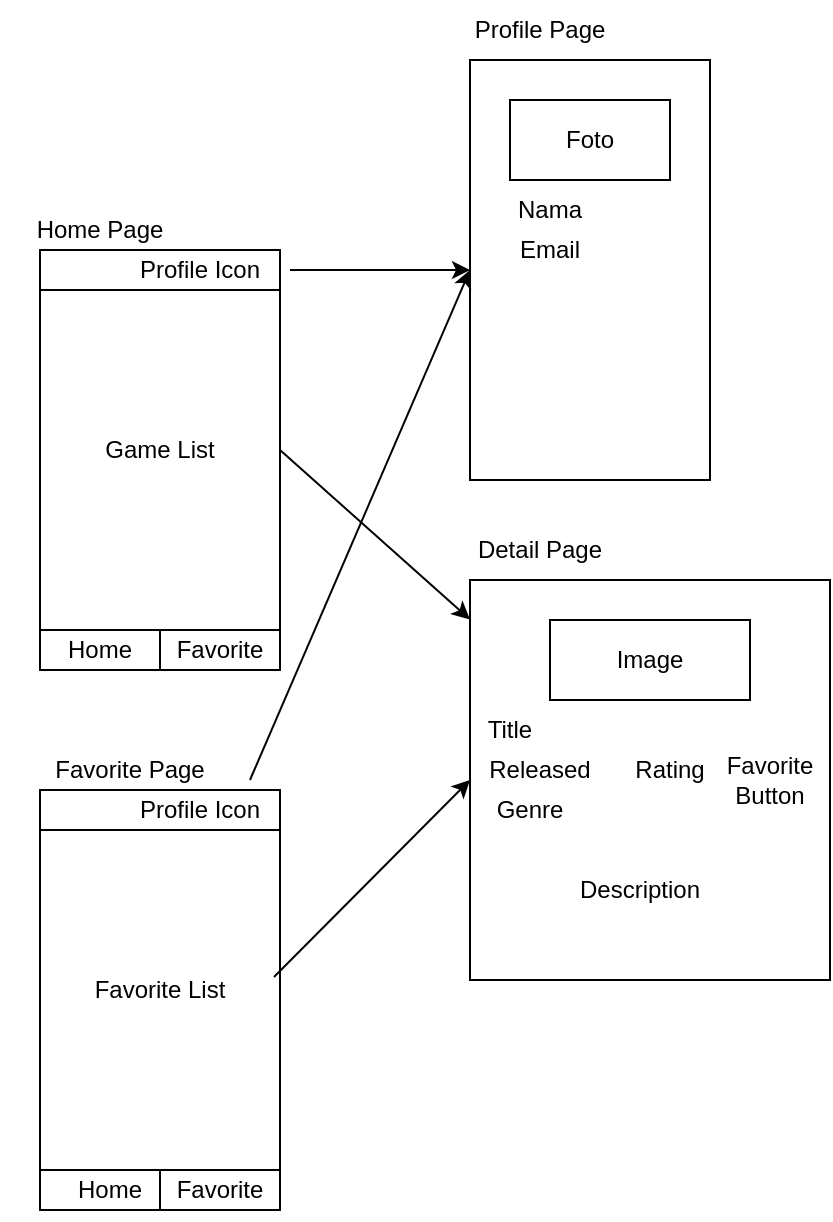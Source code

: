 <mxfile version="20.8.22" type="device"><diagram name="Page-1" id="FfgaSnLzD7kAFWNabFd_"><mxGraphModel dx="954" dy="623" grid="1" gridSize="10" guides="1" tooltips="1" connect="1" arrows="1" fold="1" page="1" pageScale="1" pageWidth="850" pageHeight="1100" math="0" shadow="0"><root><mxCell id="0"/><mxCell id="1" parent="0"/><mxCell id="BfJdRgmZqnD23u1lO2nX-2" value="" style="rounded=0;whiteSpace=wrap;html=1;" parent="1" vertex="1"><mxGeometry x="240" y="110" width="120" height="210" as="geometry"/></mxCell><mxCell id="BfJdRgmZqnD23u1lO2nX-3" value="" style="rounded=0;whiteSpace=wrap;html=1;" parent="1" vertex="1"><mxGeometry x="240" y="370" width="180" height="200" as="geometry"/></mxCell><mxCell id="BfJdRgmZqnD23u1lO2nX-4" value="" style="endArrow=classic;html=1;rounded=0;exitX=1;exitY=0.5;exitDx=0;exitDy=0;" parent="1" source="SCdzK9Bag8z_5tdaBmpp-9" target="BfJdRgmZqnD23u1lO2nX-3" edge="1"><mxGeometry width="50" height="50" relative="1" as="geometry"><mxPoint x="190" y="400" as="sourcePoint"/><mxPoint x="190" y="350" as="targetPoint"/></mxGeometry></mxCell><mxCell id="BfJdRgmZqnD23u1lO2nX-8" value="" style="endArrow=classic;html=1;rounded=0;entryX=0;entryY=0.5;entryDx=0;entryDy=0;" parent="1" target="BfJdRgmZqnD23u1lO2nX-2" edge="1"><mxGeometry width="50" height="50" relative="1" as="geometry"><mxPoint x="150" y="215" as="sourcePoint"/><mxPoint x="450" y="320" as="targetPoint"/></mxGeometry></mxCell><mxCell id="BfJdRgmZqnD23u1lO2nX-9" value="Nama" style="text;html=1;strokeColor=none;fillColor=none;align=center;verticalAlign=middle;whiteSpace=wrap;rounded=0;" parent="1" vertex="1"><mxGeometry x="250" y="170" width="60" height="30" as="geometry"/></mxCell><mxCell id="BfJdRgmZqnD23u1lO2nX-10" value="Email" style="text;html=1;strokeColor=none;fillColor=none;align=center;verticalAlign=middle;whiteSpace=wrap;rounded=0;" parent="1" vertex="1"><mxGeometry x="250" y="190" width="60" height="30" as="geometry"/></mxCell><mxCell id="BfJdRgmZqnD23u1lO2nX-11" value="Foto" style="rounded=0;whiteSpace=wrap;html=1;" parent="1" vertex="1"><mxGeometry x="260" y="130" width="80" height="40" as="geometry"/></mxCell><mxCell id="BfJdRgmZqnD23u1lO2nX-12" value="Image" style="rounded=0;whiteSpace=wrap;html=1;" parent="1" vertex="1"><mxGeometry x="280" y="390" width="100" height="40" as="geometry"/></mxCell><mxCell id="BfJdRgmZqnD23u1lO2nX-13" value="Title" style="text;html=1;strokeColor=none;fillColor=none;align=center;verticalAlign=middle;whiteSpace=wrap;rounded=0;" parent="1" vertex="1"><mxGeometry x="230" y="430" width="60" height="30" as="geometry"/></mxCell><mxCell id="BfJdRgmZqnD23u1lO2nX-14" value="Description" style="text;html=1;strokeColor=none;fillColor=none;align=center;verticalAlign=middle;whiteSpace=wrap;rounded=0;" parent="1" vertex="1"><mxGeometry x="265" y="510" width="120" height="30" as="geometry"/></mxCell><mxCell id="BfJdRgmZqnD23u1lO2nX-15" value="Detail Page" style="text;html=1;strokeColor=none;fillColor=none;align=center;verticalAlign=middle;whiteSpace=wrap;rounded=0;" parent="1" vertex="1"><mxGeometry x="240" y="340" width="70" height="30" as="geometry"/></mxCell><mxCell id="BfJdRgmZqnD23u1lO2nX-16" value="Profile Page" style="text;html=1;strokeColor=none;fillColor=none;align=center;verticalAlign=middle;whiteSpace=wrap;rounded=0;" parent="1" vertex="1"><mxGeometry x="240" y="80" width="70" height="30" as="geometry"/></mxCell><mxCell id="BfJdRgmZqnD23u1lO2nX-17" value="Home Page" style="text;html=1;strokeColor=none;fillColor=none;align=center;verticalAlign=middle;whiteSpace=wrap;rounded=0;" parent="1" vertex="1"><mxGeometry x="20" y="180" width="70" height="30" as="geometry"/></mxCell><mxCell id="ytoBaJmcqoSz9X2B1DP--1" value="Released" style="text;html=1;strokeColor=none;fillColor=none;align=center;verticalAlign=middle;whiteSpace=wrap;rounded=0;" parent="1" vertex="1"><mxGeometry x="245" y="450" width="60" height="30" as="geometry"/></mxCell><mxCell id="ytoBaJmcqoSz9X2B1DP--2" value="Rating" style="text;html=1;strokeColor=none;fillColor=none;align=center;verticalAlign=middle;whiteSpace=wrap;rounded=0;" parent="1" vertex="1"><mxGeometry x="310" y="450" width="60" height="30" as="geometry"/></mxCell><mxCell id="ytoBaJmcqoSz9X2B1DP--3" value="Genre" style="text;html=1;strokeColor=none;fillColor=none;align=center;verticalAlign=middle;whiteSpace=wrap;rounded=0;" parent="1" vertex="1"><mxGeometry x="240" y="470" width="60" height="30" as="geometry"/></mxCell><mxCell id="SCdzK9Bag8z_5tdaBmpp-1" value="" style="rounded=0;whiteSpace=wrap;html=1;" vertex="1" parent="1"><mxGeometry x="25" y="475" width="120" height="200" as="geometry"/></mxCell><mxCell id="SCdzK9Bag8z_5tdaBmpp-2" value="Favorite List" style="text;html=1;strokeColor=none;fillColor=none;align=center;verticalAlign=middle;whiteSpace=wrap;rounded=0;" vertex="1" parent="1"><mxGeometry x="30" y="545" width="110" height="60" as="geometry"/></mxCell><mxCell id="SCdzK9Bag8z_5tdaBmpp-3" value="" style="rounded=0;whiteSpace=wrap;html=1;" vertex="1" parent="1"><mxGeometry x="25" y="665" width="120" height="20" as="geometry"/></mxCell><mxCell id="SCdzK9Bag8z_5tdaBmpp-4" value="" style="rounded=0;whiteSpace=wrap;html=1;" vertex="1" parent="1"><mxGeometry x="25" y="665" width="60" height="20" as="geometry"/></mxCell><mxCell id="SCdzK9Bag8z_5tdaBmpp-5" value="Home" style="text;html=1;strokeColor=none;fillColor=none;align=center;verticalAlign=middle;whiteSpace=wrap;rounded=0;" vertex="1" parent="1"><mxGeometry x="10" y="660" width="100" height="30" as="geometry"/></mxCell><mxCell id="SCdzK9Bag8z_5tdaBmpp-6" value="Favorite" style="text;html=1;strokeColor=none;fillColor=none;align=center;verticalAlign=middle;whiteSpace=wrap;rounded=0;" vertex="1" parent="1"><mxGeometry x="65" y="660" width="100" height="30" as="geometry"/></mxCell><mxCell id="SCdzK9Bag8z_5tdaBmpp-7" value="" style="rounded=0;whiteSpace=wrap;html=1;" vertex="1" parent="1"><mxGeometry x="25" y="475" width="120" height="20" as="geometry"/></mxCell><mxCell id="SCdzK9Bag8z_5tdaBmpp-8" value="Profile Icon" style="text;html=1;strokeColor=none;fillColor=none;align=center;verticalAlign=middle;whiteSpace=wrap;rounded=0;" vertex="1" parent="1"><mxGeometry x="55" y="470" width="100" height="30" as="geometry"/></mxCell><mxCell id="SCdzK9Bag8z_5tdaBmpp-9" value="" style="rounded=0;whiteSpace=wrap;html=1;" vertex="1" parent="1"><mxGeometry x="25" y="205" width="120" height="200" as="geometry"/></mxCell><mxCell id="SCdzK9Bag8z_5tdaBmpp-10" value="Game List" style="text;html=1;strokeColor=none;fillColor=none;align=center;verticalAlign=middle;whiteSpace=wrap;rounded=0;" vertex="1" parent="1"><mxGeometry x="30" y="275" width="110" height="60" as="geometry"/></mxCell><mxCell id="SCdzK9Bag8z_5tdaBmpp-11" value="" style="rounded=0;whiteSpace=wrap;html=1;" vertex="1" parent="1"><mxGeometry x="25" y="395" width="120" height="20" as="geometry"/></mxCell><mxCell id="SCdzK9Bag8z_5tdaBmpp-12" value="" style="rounded=0;whiteSpace=wrap;html=1;" vertex="1" parent="1"><mxGeometry x="25" y="395" width="60" height="20" as="geometry"/></mxCell><mxCell id="SCdzK9Bag8z_5tdaBmpp-13" value="Home" style="text;html=1;strokeColor=none;fillColor=none;align=center;verticalAlign=middle;whiteSpace=wrap;rounded=0;" vertex="1" parent="1"><mxGeometry x="5" y="390" width="100" height="30" as="geometry"/></mxCell><mxCell id="SCdzK9Bag8z_5tdaBmpp-14" value="Favorite" style="text;html=1;strokeColor=none;fillColor=none;align=center;verticalAlign=middle;whiteSpace=wrap;rounded=0;" vertex="1" parent="1"><mxGeometry x="65" y="390" width="100" height="30" as="geometry"/></mxCell><mxCell id="SCdzK9Bag8z_5tdaBmpp-15" value="" style="rounded=0;whiteSpace=wrap;html=1;" vertex="1" parent="1"><mxGeometry x="25" y="205" width="120" height="20" as="geometry"/></mxCell><mxCell id="SCdzK9Bag8z_5tdaBmpp-16" value="Profile Icon" style="text;html=1;strokeColor=none;fillColor=none;align=center;verticalAlign=middle;whiteSpace=wrap;rounded=0;" vertex="1" parent="1"><mxGeometry x="55" y="200" width="100" height="30" as="geometry"/></mxCell><mxCell id="SCdzK9Bag8z_5tdaBmpp-17" value="Favorite Page" style="text;html=1;strokeColor=none;fillColor=none;align=center;verticalAlign=middle;whiteSpace=wrap;rounded=0;" vertex="1" parent="1"><mxGeometry x="25" y="450" width="90" height="30" as="geometry"/></mxCell><mxCell id="SCdzK9Bag8z_5tdaBmpp-18" value="" style="endArrow=classic;html=1;rounded=0;entryX=0;entryY=0.5;entryDx=0;entryDy=0;exitX=0.75;exitY=0;exitDx=0;exitDy=0;" edge="1" parent="1" source="SCdzK9Bag8z_5tdaBmpp-8" target="BfJdRgmZqnD23u1lO2nX-2"><mxGeometry width="50" height="50" relative="1" as="geometry"><mxPoint x="160" y="225" as="sourcePoint"/><mxPoint x="250" y="225" as="targetPoint"/></mxGeometry></mxCell><mxCell id="SCdzK9Bag8z_5tdaBmpp-19" value="" style="endArrow=classic;html=1;rounded=0;entryX=0;entryY=0;entryDx=0;entryDy=0;exitX=1.018;exitY=0.392;exitDx=0;exitDy=0;exitPerimeter=0;" edge="1" parent="1" source="SCdzK9Bag8z_5tdaBmpp-2" target="ytoBaJmcqoSz9X2B1DP--3"><mxGeometry width="50" height="50" relative="1" as="geometry"><mxPoint x="150" y="570" as="sourcePoint"/><mxPoint x="250" y="416" as="targetPoint"/></mxGeometry></mxCell><mxCell id="SCdzK9Bag8z_5tdaBmpp-20" value="Favorite Button" style="text;html=1;strokeColor=none;fillColor=none;align=center;verticalAlign=middle;whiteSpace=wrap;rounded=0;" vertex="1" parent="1"><mxGeometry x="360" y="455" width="60" height="30" as="geometry"/></mxCell></root></mxGraphModel></diagram></mxfile>